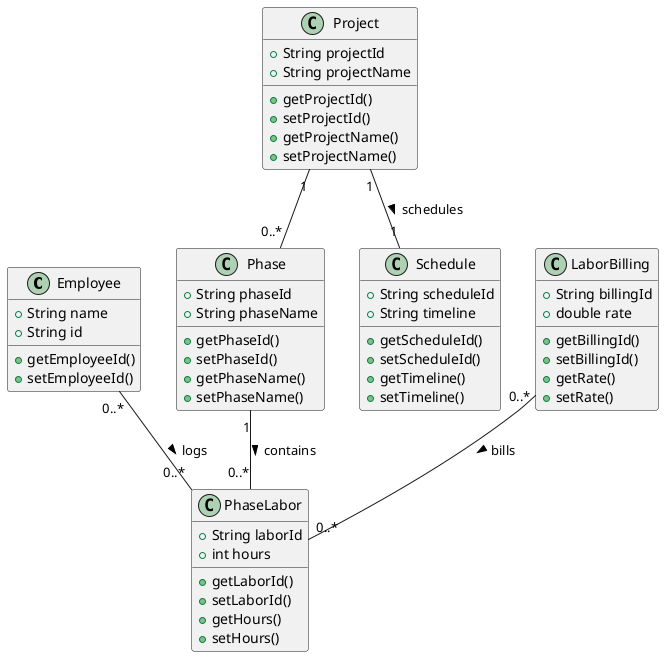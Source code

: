 @startuml

class Employee {
    +String name
    +String id
    +getEmployeeId()
    +setEmployeeId()
}

class Project {
    +String projectId
    +String projectName
    +getProjectId()
    +setProjectId()
    +getProjectName()
    +setProjectName()
}

class Phase {
    +String phaseId
    +String phaseName
    +getPhaseId()
    +setPhaseId()
    +getPhaseName()
    +setPhaseName()
}

class PhaseLabor {
    +String laborId
    +int hours
    +getLaborId()
    +setLaborId()
    +getHours()
    +setHours()
}

class LaborBilling {
    +String billingId
    +double rate
    +getBillingId()
    +setBillingId()
    +getRate()
    +setRate()
}

class Schedule {
    +String scheduleId
    +String timeline
    +getScheduleId()
    +setScheduleId()
    +getTimeline()
    +setTimeline()
}

Project "1" -- "0..*" Phase
Phase "1" -- "0..*" PhaseLabor : contains >
Employee "0..*" -- "0..*" PhaseLabor : logs >
LaborBilling "0..*" -- "0..*" PhaseLabor : bills >
Project "1" -- "1" Schedule : schedules >

@enduml

